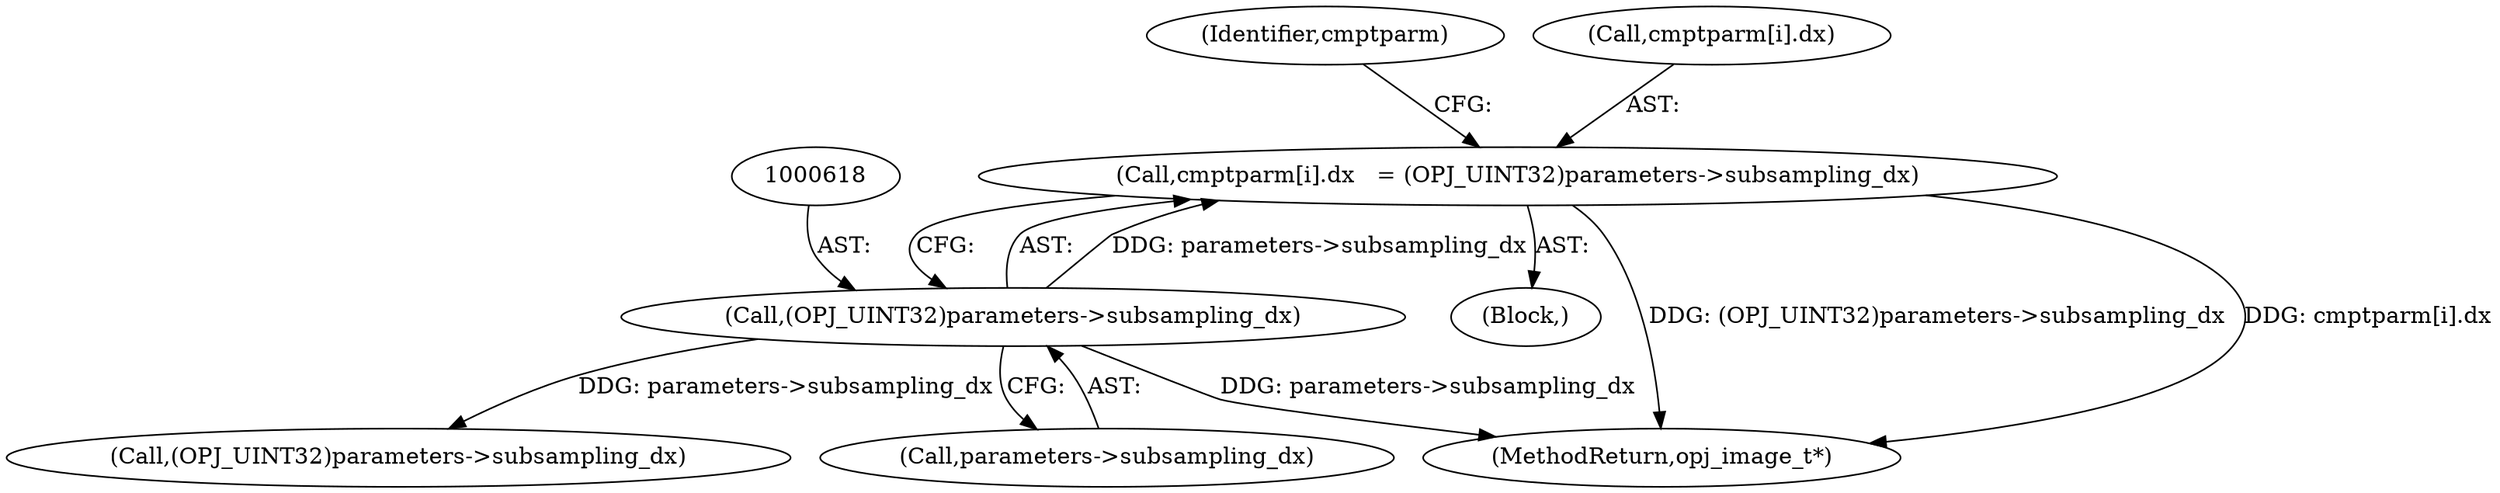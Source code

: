 digraph "0_openjpeg_da940424816e11d624362ce080bc026adffa26e8@array" {
"1000611" [label="(Call,cmptparm[i].dx   = (OPJ_UINT32)parameters->subsampling_dx)"];
"1000617" [label="(Call,(OPJ_UINT32)parameters->subsampling_dx)"];
"1000722" [label="(Call,(OPJ_UINT32)parameters->subsampling_dx)"];
"1000617" [label="(Call,(OPJ_UINT32)parameters->subsampling_dx)"];
"1000589" [label="(Block,)"];
"1000980" [label="(MethodReturn,opj_image_t*)"];
"1000625" [label="(Identifier,cmptparm)"];
"1000619" [label="(Call,parameters->subsampling_dx)"];
"1000611" [label="(Call,cmptparm[i].dx   = (OPJ_UINT32)parameters->subsampling_dx)"];
"1000612" [label="(Call,cmptparm[i].dx)"];
"1000611" -> "1000589"  [label="AST: "];
"1000611" -> "1000617"  [label="CFG: "];
"1000612" -> "1000611"  [label="AST: "];
"1000617" -> "1000611"  [label="AST: "];
"1000625" -> "1000611"  [label="CFG: "];
"1000611" -> "1000980"  [label="DDG: (OPJ_UINT32)parameters->subsampling_dx"];
"1000611" -> "1000980"  [label="DDG: cmptparm[i].dx"];
"1000617" -> "1000611"  [label="DDG: parameters->subsampling_dx"];
"1000617" -> "1000619"  [label="CFG: "];
"1000618" -> "1000617"  [label="AST: "];
"1000619" -> "1000617"  [label="AST: "];
"1000617" -> "1000980"  [label="DDG: parameters->subsampling_dx"];
"1000617" -> "1000722"  [label="DDG: parameters->subsampling_dx"];
}
